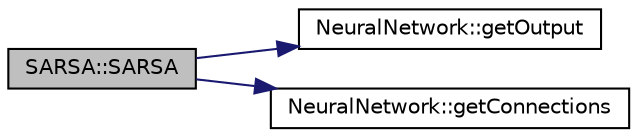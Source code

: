 digraph "SARSA::SARSA"
{
  edge [fontname="Helvetica",fontsize="10",labelfontname="Helvetica",labelfontsize="10"];
  node [fontname="Helvetica",fontsize="10",shape=record];
  rankdir="LR";
  Node1 [label="SARSA::SARSA",height=0.2,width=0.4,color="black", fillcolor="grey75", style="filled", fontcolor="black"];
  Node1 -> Node2 [color="midnightblue",fontsize="10",style="solid",fontname="Helvetica"];
  Node2 [label="NeuralNetwork::getOutput",height=0.2,width=0.4,color="black", fillcolor="white", style="filled",URL="$class_neural_network.html#ae345d8237c7acf8ccf4282fb6f5bdb64"];
  Node1 -> Node3 [color="midnightblue",fontsize="10",style="solid",fontname="Helvetica"];
  Node3 [label="NeuralNetwork::getConnections",height=0.2,width=0.4,color="black", fillcolor="white", style="filled",URL="$class_neural_network.html#a4bd338c0ad1700017a082084bb682b83"];
}
